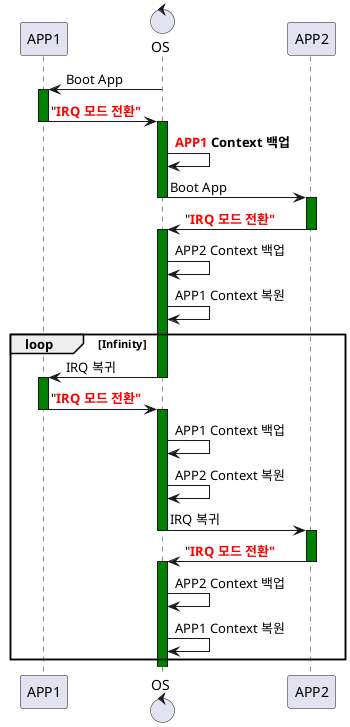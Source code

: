 @startuml
participant APP1 
Control OS
participant APP2

OS -> APP1: Boot App
activate APP1 #Green

APP1 -> OS : "<font color=red><b>IRQ 모드 전환"
deactivate APP1
activate OS #Green
OS -> OS : <font color=red><b>APP1 <font color=black><b>Context 백업
OS -> APP2 : Boot App
deactivate OS
activate APP2 #Green
APP2 -> OS : "<font color=red><b>IRQ 모드 전환"
deactivate APP2
activate OS #Green
OS -> OS : APP2 Context 백업
OS -> OS : APP1 Context 복원

loop Infinity
    OS -> APP1: IRQ 복귀
    deactivate OS #Green
    activate APP1 #Green
    APP1 -> OS : "<font color=red><b>IRQ 모드 전환"
    deactivate APP1
    activate OS #Green
    OS -> OS : APP1 Context 백업
    OS -> OS : APP2 Context 복원

    OS -> APP2: IRQ 복귀
    deactivate OS #Green
    activate APP2 #Green
    APP2 -> OS : "<font color=red><b>IRQ 모드 전환"
    deactivate APP2
    activate OS #Green
    OS -> OS : APP2 Context 백업
    OS -> OS : APP1 Context 복원
end

@enduml

@enduml

@startuml
participant APP
Control OS
Database System자원

APP -> OS : "<font color=red><b>SVC 호출"
OS -> System자원: 사용
activate System자원
System자원-> OS : 완료
deactivate System자원

OS -> APP : 결과 리턴

@enduml